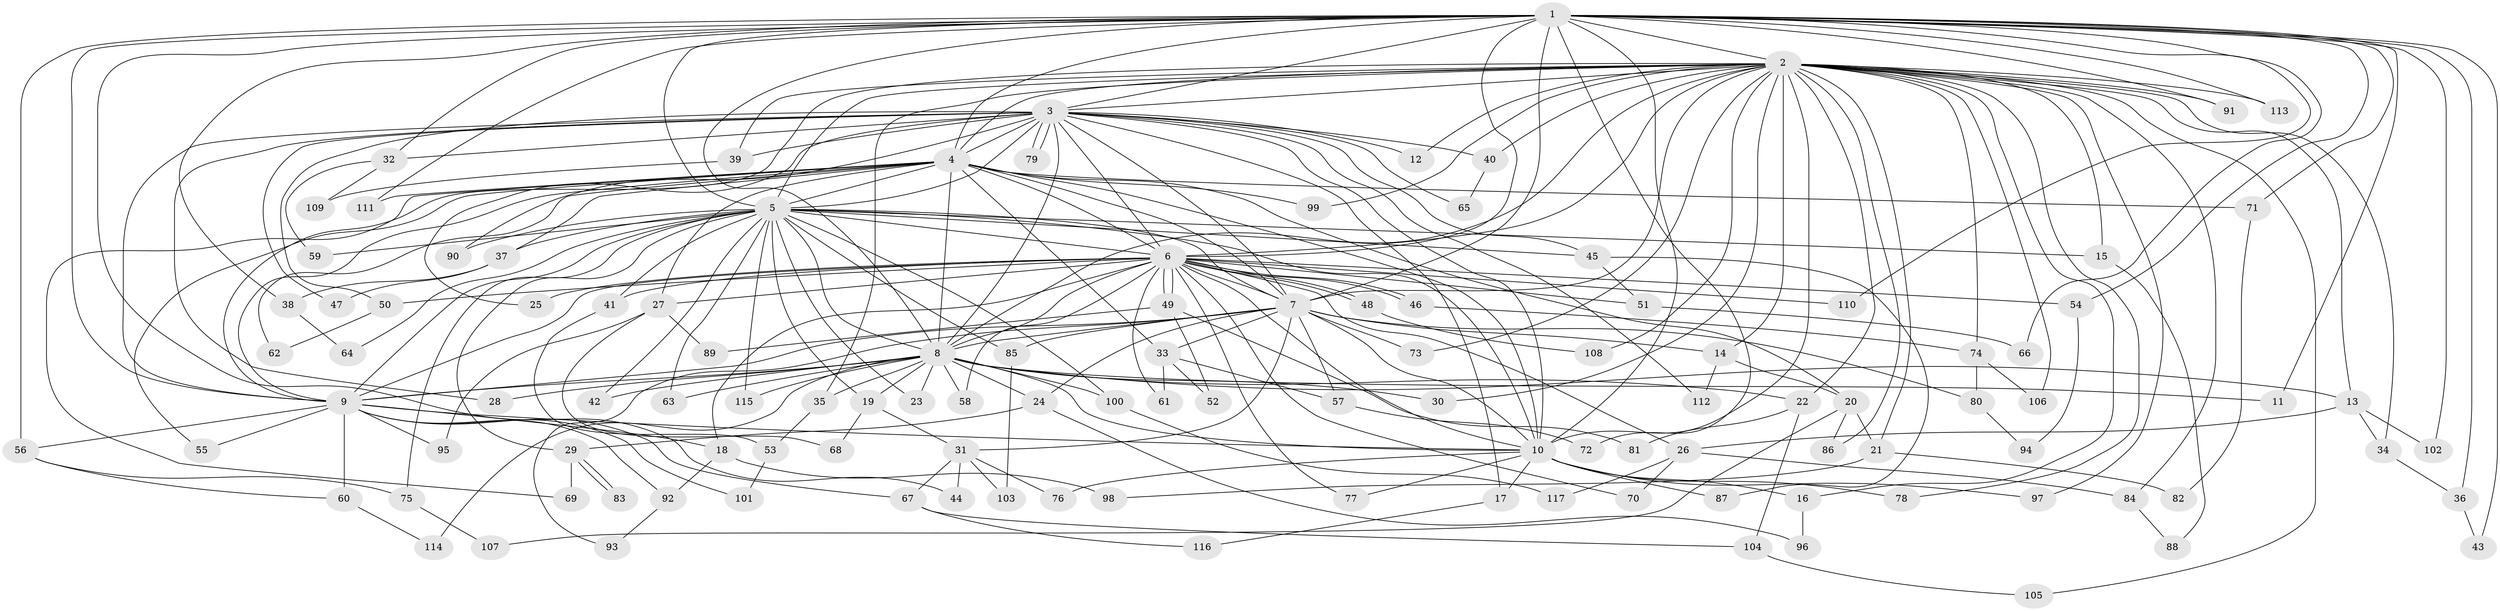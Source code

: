 // coarse degree distribution, {17: 0.021739130434782608, 30: 0.021739130434782608, 21: 0.021739130434782608, 22: 0.021739130434782608, 14: 0.043478260869565216, 13: 0.021739130434782608, 12: 0.021739130434782608, 2: 0.391304347826087, 1: 0.06521739130434782, 7: 0.021739130434782608, 5: 0.06521739130434782, 3: 0.17391304347826086, 4: 0.10869565217391304}
// Generated by graph-tools (version 1.1) at 2025/17/03/04/25 18:17:38]
// undirected, 117 vertices, 259 edges
graph export_dot {
graph [start="1"]
  node [color=gray90,style=filled];
  1;
  2;
  3;
  4;
  5;
  6;
  7;
  8;
  9;
  10;
  11;
  12;
  13;
  14;
  15;
  16;
  17;
  18;
  19;
  20;
  21;
  22;
  23;
  24;
  25;
  26;
  27;
  28;
  29;
  30;
  31;
  32;
  33;
  34;
  35;
  36;
  37;
  38;
  39;
  40;
  41;
  42;
  43;
  44;
  45;
  46;
  47;
  48;
  49;
  50;
  51;
  52;
  53;
  54;
  55;
  56;
  57;
  58;
  59;
  60;
  61;
  62;
  63;
  64;
  65;
  66;
  67;
  68;
  69;
  70;
  71;
  72;
  73;
  74;
  75;
  76;
  77;
  78;
  79;
  80;
  81;
  82;
  83;
  84;
  85;
  86;
  87;
  88;
  89;
  90;
  91;
  92;
  93;
  94;
  95;
  96;
  97;
  98;
  99;
  100;
  101;
  102;
  103;
  104;
  105;
  106;
  107;
  108;
  109;
  110;
  111;
  112;
  113;
  114;
  115;
  116;
  117;
  1 -- 2;
  1 -- 3;
  1 -- 4;
  1 -- 5;
  1 -- 6;
  1 -- 7;
  1 -- 8;
  1 -- 9;
  1 -- 10;
  1 -- 11;
  1 -- 32;
  1 -- 36;
  1 -- 38;
  1 -- 43;
  1 -- 44;
  1 -- 54;
  1 -- 56;
  1 -- 66;
  1 -- 71;
  1 -- 72;
  1 -- 91;
  1 -- 102;
  1 -- 110;
  1 -- 111;
  1 -- 113;
  2 -- 3;
  2 -- 4;
  2 -- 5;
  2 -- 6;
  2 -- 7;
  2 -- 8;
  2 -- 9;
  2 -- 10;
  2 -- 12;
  2 -- 13;
  2 -- 14;
  2 -- 15;
  2 -- 16;
  2 -- 21;
  2 -- 22;
  2 -- 30;
  2 -- 34;
  2 -- 35;
  2 -- 39;
  2 -- 40;
  2 -- 73;
  2 -- 74;
  2 -- 78;
  2 -- 84;
  2 -- 86;
  2 -- 91;
  2 -- 97;
  2 -- 99;
  2 -- 105;
  2 -- 106;
  2 -- 108;
  2 -- 113;
  3 -- 4;
  3 -- 5;
  3 -- 6;
  3 -- 7;
  3 -- 8;
  3 -- 9;
  3 -- 10;
  3 -- 12;
  3 -- 17;
  3 -- 25;
  3 -- 28;
  3 -- 32;
  3 -- 39;
  3 -- 40;
  3 -- 45;
  3 -- 47;
  3 -- 50;
  3 -- 65;
  3 -- 79;
  3 -- 79;
  3 -- 90;
  3 -- 112;
  4 -- 5;
  4 -- 6;
  4 -- 7;
  4 -- 8;
  4 -- 9;
  4 -- 10;
  4 -- 20;
  4 -- 27;
  4 -- 33;
  4 -- 37;
  4 -- 55;
  4 -- 62;
  4 -- 69;
  4 -- 71;
  4 -- 99;
  4 -- 111;
  5 -- 6;
  5 -- 7;
  5 -- 8;
  5 -- 9;
  5 -- 10;
  5 -- 15;
  5 -- 19;
  5 -- 23;
  5 -- 29;
  5 -- 37;
  5 -- 41;
  5 -- 42;
  5 -- 45;
  5 -- 59;
  5 -- 63;
  5 -- 64;
  5 -- 75;
  5 -- 85;
  5 -- 90;
  5 -- 100;
  5 -- 115;
  6 -- 7;
  6 -- 8;
  6 -- 9;
  6 -- 10;
  6 -- 18;
  6 -- 25;
  6 -- 26;
  6 -- 27;
  6 -- 41;
  6 -- 46;
  6 -- 46;
  6 -- 48;
  6 -- 48;
  6 -- 49;
  6 -- 49;
  6 -- 50;
  6 -- 51;
  6 -- 54;
  6 -- 58;
  6 -- 61;
  6 -- 70;
  6 -- 77;
  6 -- 110;
  7 -- 8;
  7 -- 9;
  7 -- 10;
  7 -- 14;
  7 -- 24;
  7 -- 31;
  7 -- 33;
  7 -- 57;
  7 -- 73;
  7 -- 80;
  7 -- 85;
  7 -- 93;
  8 -- 9;
  8 -- 10;
  8 -- 11;
  8 -- 13;
  8 -- 19;
  8 -- 22;
  8 -- 23;
  8 -- 24;
  8 -- 28;
  8 -- 30;
  8 -- 35;
  8 -- 42;
  8 -- 58;
  8 -- 63;
  8 -- 100;
  8 -- 114;
  8 -- 115;
  9 -- 10;
  9 -- 18;
  9 -- 55;
  9 -- 56;
  9 -- 60;
  9 -- 67;
  9 -- 92;
  9 -- 95;
  9 -- 101;
  10 -- 16;
  10 -- 17;
  10 -- 76;
  10 -- 77;
  10 -- 78;
  10 -- 87;
  10 -- 97;
  13 -- 26;
  13 -- 34;
  13 -- 102;
  14 -- 20;
  14 -- 112;
  15 -- 88;
  16 -- 96;
  17 -- 116;
  18 -- 92;
  18 -- 98;
  19 -- 31;
  19 -- 68;
  20 -- 21;
  20 -- 86;
  20 -- 107;
  21 -- 82;
  21 -- 98;
  22 -- 81;
  22 -- 104;
  24 -- 29;
  24 -- 96;
  26 -- 70;
  26 -- 84;
  26 -- 117;
  27 -- 68;
  27 -- 89;
  27 -- 95;
  29 -- 69;
  29 -- 83;
  29 -- 83;
  31 -- 44;
  31 -- 67;
  31 -- 76;
  31 -- 103;
  32 -- 59;
  32 -- 109;
  33 -- 52;
  33 -- 57;
  33 -- 61;
  34 -- 36;
  35 -- 53;
  36 -- 43;
  37 -- 38;
  37 -- 47;
  38 -- 64;
  39 -- 109;
  40 -- 65;
  41 -- 53;
  45 -- 51;
  45 -- 87;
  46 -- 74;
  48 -- 108;
  49 -- 52;
  49 -- 81;
  49 -- 89;
  50 -- 62;
  51 -- 66;
  53 -- 101;
  54 -- 94;
  56 -- 60;
  56 -- 75;
  57 -- 72;
  60 -- 114;
  67 -- 104;
  67 -- 116;
  71 -- 82;
  74 -- 80;
  74 -- 106;
  75 -- 107;
  80 -- 94;
  84 -- 88;
  85 -- 103;
  92 -- 93;
  100 -- 117;
  104 -- 105;
}
